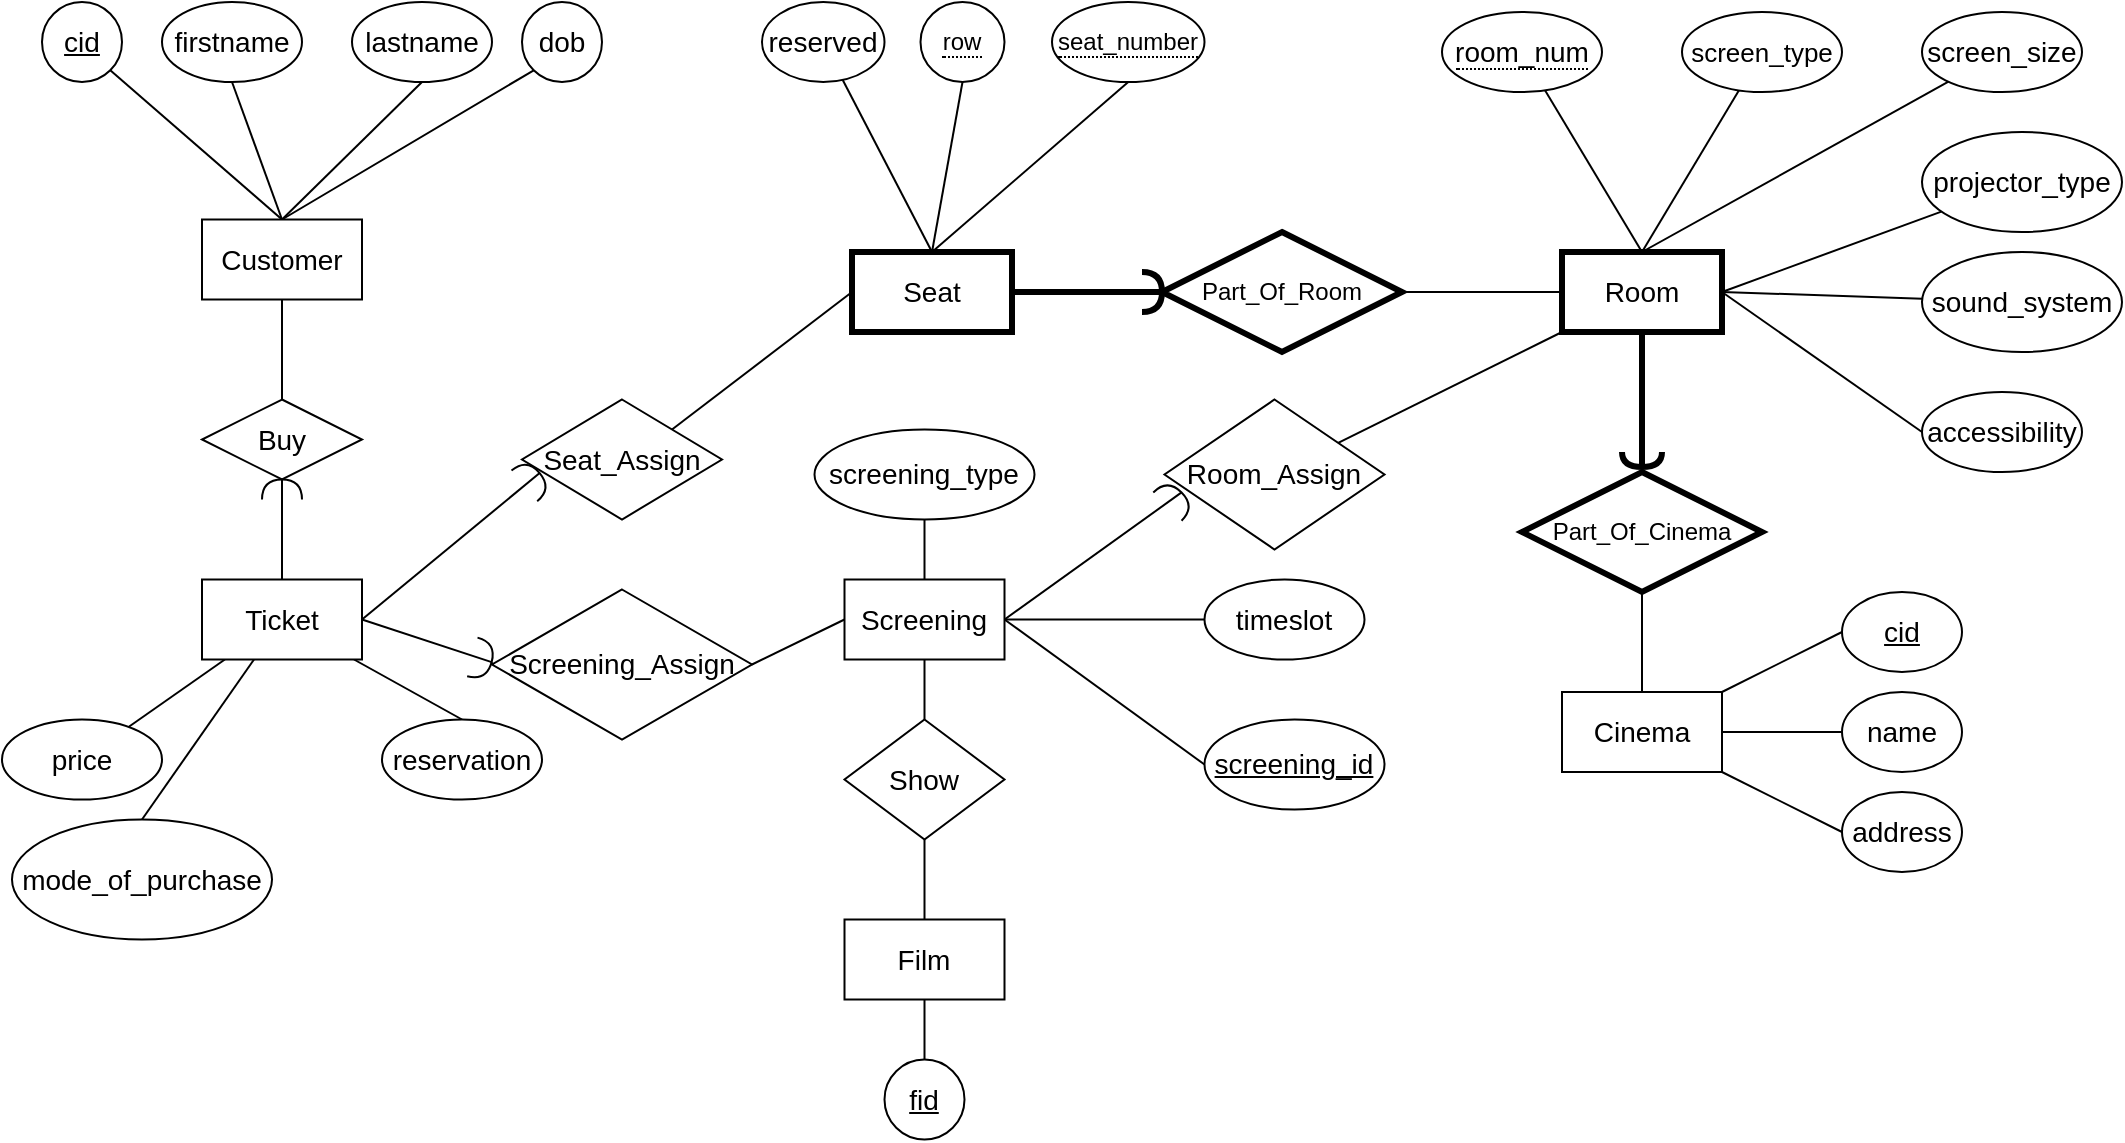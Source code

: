 <mxfile version="15.3.5" type="browser"><diagram id="ZBz6ZmZ6HQdOpH2JSQIE" name="Page-1"><mxGraphModel dx="868" dy="482" grid="1" gridSize="10" guides="1" tooltips="1" connect="1" arrows="1" fold="1" page="1" pageScale="1" pageWidth="1169" pageHeight="1654" math="0" shadow="0"><root><mxCell id="0"/><mxCell id="1" parent="0"/><mxCell id="MfJGpp-CtJIHkQ-yrzJT-9" value="&lt;font style=&quot;font-size: 14px;&quot;&gt;Cinema&lt;/font&gt;" style="whiteSpace=wrap;html=1;align=center;strokeWidth=1;fontSize=14;" parent="1" vertex="1"><mxGeometry x="840" y="745" width="80" height="40" as="geometry"/></mxCell><mxCell id="MfJGpp-CtJIHkQ-yrzJT-13" value="" style="endArrow=none;html=1;rounded=0;exitX=1;exitY=0.5;exitDx=0;exitDy=0;entryX=0;entryY=0.5;entryDx=0;entryDy=0;" parent="1" source="MfJGpp-CtJIHkQ-yrzJT-9" target="MfJGpp-CtJIHkQ-yrzJT-15" edge="1"><mxGeometry relative="1" as="geometry"><mxPoint x="610" y="735" as="sourcePoint"/><mxPoint x="1010" y="785" as="targetPoint"/></mxGeometry></mxCell><mxCell id="MfJGpp-CtJIHkQ-yrzJT-15" value="&lt;font style=&quot;font-size: 14px&quot;&gt;name&lt;/font&gt;" style="ellipse;whiteSpace=wrap;html=1;align=center;strokeWidth=1;" parent="1" vertex="1"><mxGeometry x="980" y="745" width="60" height="40" as="geometry"/></mxCell><mxCell id="MfJGpp-CtJIHkQ-yrzJT-16" value="&lt;font style=&quot;font-size: 14px&quot;&gt;address&lt;/font&gt;" style="ellipse;whiteSpace=wrap;html=1;align=center;strokeWidth=1;" parent="1" vertex="1"><mxGeometry x="980" y="795" width="60" height="40" as="geometry"/></mxCell><mxCell id="MfJGpp-CtJIHkQ-yrzJT-17" value="" style="endArrow=none;html=1;rounded=0;exitX=1;exitY=1;exitDx=0;exitDy=0;entryX=0;entryY=0.5;entryDx=0;entryDy=0;" parent="1" source="MfJGpp-CtJIHkQ-yrzJT-9" target="MfJGpp-CtJIHkQ-yrzJT-16" edge="1"><mxGeometry relative="1" as="geometry"><mxPoint x="930" y="795" as="sourcePoint"/><mxPoint x="1030" y="795" as="targetPoint"/></mxGeometry></mxCell><mxCell id="MfJGpp-CtJIHkQ-yrzJT-18" value="" style="endArrow=none;html=1;rounded=0;exitX=0.5;exitY=0;exitDx=0;exitDy=0;" parent="1" source="MfJGpp-CtJIHkQ-yrzJT-9" target="MfJGpp-CtJIHkQ-yrzJT-19" edge="1"><mxGeometry relative="1" as="geometry"><mxPoint x="930" y="795" as="sourcePoint"/><mxPoint x="880" y="685" as="targetPoint"/></mxGeometry></mxCell><mxCell id="MfJGpp-CtJIHkQ-yrzJT-19" value="Part_Of_Cinema" style="shape=rhombus;perimeter=rhombusPerimeter;whiteSpace=wrap;html=1;align=center;strokeWidth=3;" parent="1" vertex="1"><mxGeometry x="820" y="635" width="120" height="60" as="geometry"/></mxCell><mxCell id="MfJGpp-CtJIHkQ-yrzJT-20" value="Room" style="whiteSpace=wrap;html=1;align=center;strokeWidth=3;fontSize=14;" parent="1" vertex="1"><mxGeometry x="840" y="525" width="80" height="40" as="geometry"/></mxCell><mxCell id="MfJGpp-CtJIHkQ-yrzJT-32" style="edgeStyle=none;rounded=0;orthogonalLoop=1;jettySize=auto;html=1;endArrow=none;" parent="1" source="MfJGpp-CtJIHkQ-yrzJT-29" target="MfJGpp-CtJIHkQ-yrzJT-19" edge="1"><mxGeometry relative="1" as="geometry"/></mxCell><mxCell id="MfJGpp-CtJIHkQ-yrzJT-29" value="" style="shape=requiredInterface;html=1;verticalLabelPosition=bottom;strokeWidth=3;rotation=90;" parent="1" vertex="1"><mxGeometry x="876.25" y="618.75" width="7.5" height="20" as="geometry"/></mxCell><mxCell id="MfJGpp-CtJIHkQ-yrzJT-30" style="edgeStyle=none;rounded=0;orthogonalLoop=1;jettySize=auto;html=1;exitX=1;exitY=0.5;exitDx=0;exitDy=0;exitPerimeter=0;endArrow=none;entryX=0.5;entryY=1;entryDx=0;entryDy=0;strokeWidth=3;" parent="1" source="MfJGpp-CtJIHkQ-yrzJT-29" target="MfJGpp-CtJIHkQ-yrzJT-20" edge="1"><mxGeometry x="360" y="675" as="geometry"><mxPoint x="400" y="685" as="targetPoint"/></mxGeometry></mxCell><mxCell id="MfJGpp-CtJIHkQ-yrzJT-38" style="edgeStyle=none;rounded=0;orthogonalLoop=1;jettySize=auto;html=1;entryX=0.5;entryY=0;entryDx=0;entryDy=0;endArrow=none;strokeWidth=1;" parent="1" source="MfJGpp-CtJIHkQ-yrzJT-37" target="MfJGpp-CtJIHkQ-yrzJT-20" edge="1"><mxGeometry relative="1" as="geometry"/></mxCell><mxCell id="MfJGpp-CtJIHkQ-yrzJT-37" value="&lt;span style=&quot;border-bottom: 1px dotted ; font-size: 14px&quot;&gt;room_num&lt;/span&gt;" style="ellipse;whiteSpace=wrap;html=1;align=center;strokeWidth=1;fontStyle=0" parent="1" vertex="1"><mxGeometry x="780" y="405" width="80" height="40" as="geometry"/></mxCell><mxCell id="MfJGpp-CtJIHkQ-yrzJT-40" style="edgeStyle=none;rounded=0;orthogonalLoop=1;jettySize=auto;html=1;entryX=0.5;entryY=0;entryDx=0;entryDy=0;endArrow=none;strokeWidth=1;" parent="1" source="MfJGpp-CtJIHkQ-yrzJT-39" target="MfJGpp-CtJIHkQ-yrzJT-20" edge="1"><mxGeometry relative="1" as="geometry"/></mxCell><mxCell id="MfJGpp-CtJIHkQ-yrzJT-39" value="screen_type" style="ellipse;whiteSpace=wrap;html=1;align=center;strokeWidth=1;fontSize=13;" parent="1" vertex="1"><mxGeometry x="900" y="405" width="80" height="40" as="geometry"/></mxCell><mxCell id="MfJGpp-CtJIHkQ-yrzJT-44" style="edgeStyle=none;rounded=0;orthogonalLoop=1;jettySize=auto;html=1;entryX=1;entryY=0.5;entryDx=0;entryDy=0;fontSize=14;endArrow=none;strokeWidth=1;" parent="1" source="MfJGpp-CtJIHkQ-yrzJT-41" target="MfJGpp-CtJIHkQ-yrzJT-20" edge="1"><mxGeometry relative="1" as="geometry"/></mxCell><mxCell id="MfJGpp-CtJIHkQ-yrzJT-41" value="projector_type" style="ellipse;whiteSpace=wrap;html=1;align=center;fontSize=14;strokeWidth=1;" parent="1" vertex="1"><mxGeometry x="1020" y="465" width="100" height="50" as="geometry"/></mxCell><mxCell id="MfJGpp-CtJIHkQ-yrzJT-43" style="edgeStyle=none;rounded=0;orthogonalLoop=1;jettySize=auto;html=1;fontSize=13;endArrow=none;strokeWidth=1;entryX=0.5;entryY=0;entryDx=0;entryDy=0;" parent="1" source="MfJGpp-CtJIHkQ-yrzJT-42" target="MfJGpp-CtJIHkQ-yrzJT-20" edge="1"><mxGeometry relative="1" as="geometry"><mxPoint x="920" y="545" as="targetPoint"/></mxGeometry></mxCell><mxCell id="MfJGpp-CtJIHkQ-yrzJT-42" value="screen_size" style="ellipse;whiteSpace=wrap;html=1;align=center;strokeWidth=1;fontSize=14;" parent="1" vertex="1"><mxGeometry x="1020" y="405" width="80" height="40" as="geometry"/></mxCell><mxCell id="MfJGpp-CtJIHkQ-yrzJT-47" style="edgeStyle=none;rounded=0;orthogonalLoop=1;jettySize=auto;html=1;entryX=1;entryY=0.5;entryDx=0;entryDy=0;fontSize=14;endArrow=none;strokeWidth=1;" parent="1" source="MfJGpp-CtJIHkQ-yrzJT-45" target="MfJGpp-CtJIHkQ-yrzJT-20" edge="1"><mxGeometry relative="1" as="geometry"/></mxCell><mxCell id="MfJGpp-CtJIHkQ-yrzJT-45" value="sound_system" style="ellipse;whiteSpace=wrap;html=1;align=center;fontSize=14;strokeWidth=1;" parent="1" vertex="1"><mxGeometry x="1020" y="525" width="100" height="50" as="geometry"/></mxCell><mxCell id="MfJGpp-CtJIHkQ-yrzJT-49" style="edgeStyle=none;rounded=0;orthogonalLoop=1;jettySize=auto;html=1;entryX=1;entryY=0.5;entryDx=0;entryDy=0;fontSize=14;endArrow=none;strokeWidth=1;exitX=0;exitY=0.5;exitDx=0;exitDy=0;" parent="1" source="MfJGpp-CtJIHkQ-yrzJT-48" target="MfJGpp-CtJIHkQ-yrzJT-20" edge="1"><mxGeometry relative="1" as="geometry"/></mxCell><mxCell id="MfJGpp-CtJIHkQ-yrzJT-48" value="accessibility" style="ellipse;whiteSpace=wrap;html=1;align=center;fontSize=14;strokeWidth=1;" parent="1" vertex="1"><mxGeometry x="1020" y="595" width="80" height="40" as="geometry"/></mxCell><mxCell id="MfJGpp-CtJIHkQ-yrzJT-51" style="edgeStyle=none;rounded=0;orthogonalLoop=1;jettySize=auto;html=1;entryX=0;entryY=0.5;entryDx=0;entryDy=0;fontSize=14;endArrow=none;strokeWidth=1;" parent="1" source="MfJGpp-CtJIHkQ-yrzJT-50" target="MfJGpp-CtJIHkQ-yrzJT-20" edge="1"><mxGeometry relative="1" as="geometry"/></mxCell><mxCell id="MfJGpp-CtJIHkQ-yrzJT-50" value="Part_Of_Room" style="shape=rhombus;perimeter=rhombusPerimeter;whiteSpace=wrap;html=1;align=center;strokeWidth=3;" parent="1" vertex="1"><mxGeometry x="640" y="515" width="120" height="60" as="geometry"/></mxCell><mxCell id="MfJGpp-CtJIHkQ-yrzJT-79" style="edgeStyle=none;rounded=0;orthogonalLoop=1;jettySize=auto;html=1;entryX=1;entryY=0;entryDx=0;entryDy=0;fontSize=14;endArrow=none;strokeWidth=1;exitX=0;exitY=0.5;exitDx=0;exitDy=0;" parent="1" source="MfJGpp-CtJIHkQ-yrzJT-52" target="MfJGpp-CtJIHkQ-yrzJT-78" edge="1"><mxGeometry relative="1" as="geometry"/></mxCell><mxCell id="oUzoHZB1dg7fqi0qXXgi-11" style="edgeStyle=none;curved=1;rounded=0;orthogonalLoop=1;jettySize=auto;html=1;entryX=0.5;entryY=1;entryDx=0;entryDy=0;endArrow=none;endFill=0;startSize=14;endSize=14;sourcePerimeterSpacing=8;targetPerimeterSpacing=8;exitX=0.5;exitY=0;exitDx=0;exitDy=0;" edge="1" parent="1" source="MfJGpp-CtJIHkQ-yrzJT-52" target="oUzoHZB1dg7fqi0qXXgi-10"><mxGeometry relative="1" as="geometry"/></mxCell><mxCell id="MfJGpp-CtJIHkQ-yrzJT-52" value="Seat" style="whiteSpace=wrap;html=1;align=center;strokeWidth=3;fontSize=14;" parent="1" vertex="1"><mxGeometry x="485" y="525" width="80" height="40" as="geometry"/></mxCell><mxCell id="MfJGpp-CtJIHkQ-yrzJT-53" style="edgeStyle=none;rounded=0;orthogonalLoop=1;jettySize=auto;html=1;exitX=0;exitY=0.5;exitDx=0;exitDy=0;endArrow=none;entryX=1;entryY=0.5;entryDx=0;entryDy=0;strokeWidth=3;" parent="1" source="MfJGpp-CtJIHkQ-yrzJT-50" target="MfJGpp-CtJIHkQ-yrzJT-52" edge="1"><mxGeometry x="370" y="685" as="geometry"><mxPoint x="890" y="642.5" as="sourcePoint"/><mxPoint x="890" y="575" as="targetPoint"/></mxGeometry></mxCell><mxCell id="MfJGpp-CtJIHkQ-yrzJT-54" value="" style="shape=requiredInterface;html=1;verticalLabelPosition=bottom;strokeWidth=3;rotation=0;" parent="1" vertex="1"><mxGeometry x="630" y="535" width="10" height="20" as="geometry"/></mxCell><mxCell id="MfJGpp-CtJIHkQ-yrzJT-56" value="" style="edgeStyle=none;rounded=0;orthogonalLoop=1;jettySize=auto;html=1;fontSize=14;endArrow=none;strokeWidth=1;entryX=0.5;entryY=0;entryDx=0;entryDy=0;exitX=0.5;exitY=1;exitDx=0;exitDy=0;" parent="1" source="oUzoHZB1dg7fqi0qXXgi-12" target="MfJGpp-CtJIHkQ-yrzJT-52" edge="1"><mxGeometry relative="1" as="geometry"><mxPoint x="541" y="450" as="sourcePoint"/><mxPoint x="585" y="510" as="targetPoint"/></mxGeometry></mxCell><mxCell id="MfJGpp-CtJIHkQ-yrzJT-58" style="edgeStyle=none;rounded=0;orthogonalLoop=1;jettySize=auto;html=1;entryX=0.5;entryY=0;entryDx=0;entryDy=0;fontSize=14;endArrow=none;strokeWidth=1;" parent="1" source="MfJGpp-CtJIHkQ-yrzJT-57" target="MfJGpp-CtJIHkQ-yrzJT-52" edge="1"><mxGeometry relative="1" as="geometry"/></mxCell><mxCell id="MfJGpp-CtJIHkQ-yrzJT-57" value="reserved" style="ellipse;whiteSpace=wrap;html=1;align=center;fontSize=14;strokeWidth=1;" parent="1" vertex="1"><mxGeometry x="440" y="400" width="61.25" height="40" as="geometry"/></mxCell><mxCell id="MfJGpp-CtJIHkQ-yrzJT-68" style="edgeStyle=none;rounded=0;orthogonalLoop=1;jettySize=auto;html=1;entryX=0;entryY=0.5;entryDx=0;entryDy=0;fontSize=14;endArrow=none;strokeWidth=1;" parent="1" source="MfJGpp-CtJIHkQ-yrzJT-59" target="MfJGpp-CtJIHkQ-yrzJT-67" edge="1"><mxGeometry relative="1" as="geometry"/></mxCell><mxCell id="oUzoHZB1dg7fqi0qXXgi-7" style="edgeStyle=none;curved=1;rounded=0;orthogonalLoop=1;jettySize=auto;html=1;entryX=1;entryY=0.5;entryDx=0;entryDy=0;endArrow=none;startSize=14;endSize=14;sourcePerimeterSpacing=8;targetPerimeterSpacing=8;endFill=0;exitX=0;exitY=0.5;exitDx=0;exitDy=0;" edge="1" parent="1" source="MfJGpp-CtJIHkQ-yrzJT-59" target="oUzoHZB1dg7fqi0qXXgi-3"><mxGeometry relative="1" as="geometry"/></mxCell><mxCell id="oUzoHZB1dg7fqi0qXXgi-25" style="edgeStyle=none;curved=1;rounded=0;orthogonalLoop=1;jettySize=auto;html=1;entryX=0;entryY=0.5;entryDx=0;entryDy=0;endArrow=none;endFill=0;startSize=14;endSize=14;sourcePerimeterSpacing=8;targetPerimeterSpacing=8;exitX=1;exitY=0.5;exitDx=0;exitDy=0;" edge="1" parent="1" source="MfJGpp-CtJIHkQ-yrzJT-59" target="oUzoHZB1dg7fqi0qXXgi-26"><mxGeometry relative="1" as="geometry"><mxPoint x="661.88" y="778.75" as="targetPoint"/></mxGeometry></mxCell><mxCell id="MfJGpp-CtJIHkQ-yrzJT-59" value="Screening" style="whiteSpace=wrap;html=1;align=center;fontSize=14;strokeWidth=1;" parent="1" vertex="1"><mxGeometry x="481.25" y="688.75" width="80" height="40" as="geometry"/></mxCell><mxCell id="MfJGpp-CtJIHkQ-yrzJT-61" style="edgeStyle=none;rounded=0;orthogonalLoop=1;jettySize=auto;html=1;entryX=0;entryY=1;entryDx=0;entryDy=0;fontSize=14;endArrow=none;strokeWidth=1;" parent="1" source="MfJGpp-CtJIHkQ-yrzJT-60" target="MfJGpp-CtJIHkQ-yrzJT-20" edge="1"><mxGeometry relative="1" as="geometry"/></mxCell><mxCell id="MfJGpp-CtJIHkQ-yrzJT-60" value="Room_Assign" style="shape=rhombus;perimeter=rhombusPerimeter;whiteSpace=wrap;html=1;align=center;strokeWidth=1;fontSize=14;" parent="1" vertex="1"><mxGeometry x="641.25" y="598.75" width="110" height="75" as="geometry"/></mxCell><mxCell id="MfJGpp-CtJIHkQ-yrzJT-66" style="edgeStyle=none;rounded=0;orthogonalLoop=1;jettySize=auto;html=1;entryX=0.5;entryY=0;entryDx=0;entryDy=0;fontSize=14;endArrow=none;strokeWidth=1;" parent="1" source="MfJGpp-CtJIHkQ-yrzJT-65" target="MfJGpp-CtJIHkQ-yrzJT-59" edge="1"><mxGeometry relative="1" as="geometry"/></mxCell><mxCell id="MfJGpp-CtJIHkQ-yrzJT-65" value="screening_type" style="ellipse;whiteSpace=wrap;html=1;align=center;fontSize=14;strokeWidth=1;" parent="1" vertex="1"><mxGeometry x="466.25" y="613.75" width="110" height="45" as="geometry"/></mxCell><mxCell id="MfJGpp-CtJIHkQ-yrzJT-67" value="timeslot" style="ellipse;whiteSpace=wrap;html=1;align=center;fontSize=14;strokeWidth=1;" parent="1" vertex="1"><mxGeometry x="661.25" y="688.75" width="80" height="40" as="geometry"/></mxCell><mxCell id="MfJGpp-CtJIHkQ-yrzJT-70" style="edgeStyle=none;rounded=0;orthogonalLoop=1;jettySize=auto;html=1;entryX=0.5;entryY=1;entryDx=0;entryDy=0;fontSize=14;endArrow=none;strokeWidth=1;" parent="1" source="MfJGpp-CtJIHkQ-yrzJT-69" target="MfJGpp-CtJIHkQ-yrzJT-59" edge="1"><mxGeometry relative="1" as="geometry"/></mxCell><mxCell id="MfJGpp-CtJIHkQ-yrzJT-69" value="Show" style="shape=rhombus;perimeter=rhombusPerimeter;whiteSpace=wrap;html=1;align=center;fontSize=14;strokeWidth=1;" parent="1" vertex="1"><mxGeometry x="481.25" y="758.75" width="80" height="60" as="geometry"/></mxCell><mxCell id="MfJGpp-CtJIHkQ-yrzJT-72" style="edgeStyle=none;rounded=0;orthogonalLoop=1;jettySize=auto;html=1;entryX=0.5;entryY=1;entryDx=0;entryDy=0;fontSize=14;endArrow=none;strokeWidth=1;" parent="1" source="MfJGpp-CtJIHkQ-yrzJT-71" target="MfJGpp-CtJIHkQ-yrzJT-69" edge="1"><mxGeometry relative="1" as="geometry"/></mxCell><mxCell id="MfJGpp-CtJIHkQ-yrzJT-77" style="edgeStyle=none;rounded=0;orthogonalLoop=1;jettySize=auto;html=1;entryX=0.5;entryY=0;entryDx=0;entryDy=0;fontSize=14;endArrow=none;strokeWidth=1;" parent="1" source="MfJGpp-CtJIHkQ-yrzJT-71" target="MfJGpp-CtJIHkQ-yrzJT-76" edge="1"><mxGeometry relative="1" as="geometry"><mxPoint x="641.25" y="1028.75" as="targetPoint"/></mxGeometry></mxCell><mxCell id="MfJGpp-CtJIHkQ-yrzJT-71" value="Film" style="whiteSpace=wrap;html=1;align=center;fontSize=14;strokeWidth=1;" parent="1" vertex="1"><mxGeometry x="481.25" y="858.75" width="80" height="40" as="geometry"/></mxCell><mxCell id="MfJGpp-CtJIHkQ-yrzJT-76" value="fid" style="ellipse;whiteSpace=wrap;html=1;align=center;fontStyle=4;fontSize=14;strokeWidth=1;" parent="1" vertex="1"><mxGeometry x="501.25" y="928.75" width="40" height="40" as="geometry"/></mxCell><mxCell id="MfJGpp-CtJIHkQ-yrzJT-78" value="Seat_Assign" style="shape=rhombus;perimeter=rhombusPerimeter;whiteSpace=wrap;html=1;align=center;fontSize=14;strokeWidth=1;" parent="1" vertex="1"><mxGeometry x="320" y="598.75" width="100" height="60" as="geometry"/></mxCell><mxCell id="MfJGpp-CtJIHkQ-yrzJT-86" style="edgeStyle=none;rounded=0;orthogonalLoop=1;jettySize=auto;html=1;entryX=0.5;entryY=0;entryDx=0;entryDy=0;fontSize=14;endArrow=none;strokeWidth=1;" parent="1" source="MfJGpp-CtJIHkQ-yrzJT-80" target="MfJGpp-CtJIHkQ-yrzJT-85" edge="1"><mxGeometry relative="1" as="geometry"/></mxCell><mxCell id="MfJGpp-CtJIHkQ-yrzJT-88" style="edgeStyle=none;rounded=0;orthogonalLoop=1;jettySize=auto;html=1;fontSize=14;endArrow=none;strokeWidth=1;" parent="1" source="MfJGpp-CtJIHkQ-yrzJT-80" target="MfJGpp-CtJIHkQ-yrzJT-87" edge="1"><mxGeometry relative="1" as="geometry"/></mxCell><mxCell id="MfJGpp-CtJIHkQ-yrzJT-90" style="edgeStyle=none;rounded=0;orthogonalLoop=1;jettySize=auto;html=1;entryX=0.5;entryY=0;entryDx=0;entryDy=0;fontSize=14;endArrow=none;strokeWidth=1;" parent="1" source="MfJGpp-CtJIHkQ-yrzJT-80" target="MfJGpp-CtJIHkQ-yrzJT-89" edge="1"><mxGeometry relative="1" as="geometry"/></mxCell><mxCell id="oUzoHZB1dg7fqi0qXXgi-14" style="edgeStyle=none;curved=1;rounded=0;orthogonalLoop=1;jettySize=auto;html=1;entryX=1;entryY=0.5;entryDx=0;entryDy=0;entryPerimeter=0;endArrow=none;endFill=0;startSize=14;endSize=14;sourcePerimeterSpacing=8;targetPerimeterSpacing=8;exitX=0.5;exitY=0;exitDx=0;exitDy=0;" edge="1" parent="1" source="MfJGpp-CtJIHkQ-yrzJT-80" target="oUzoHZB1dg7fqi0qXXgi-13"><mxGeometry relative="1" as="geometry"/></mxCell><mxCell id="MfJGpp-CtJIHkQ-yrzJT-80" value="Ticket" style="whiteSpace=wrap;html=1;align=center;fontSize=14;strokeWidth=1;" parent="1" vertex="1"><mxGeometry x="160" y="688.75" width="80" height="40" as="geometry"/></mxCell><mxCell id="MfJGpp-CtJIHkQ-yrzJT-85" value="mode_of_purchase" style="ellipse;whiteSpace=wrap;html=1;align=center;fontSize=14;strokeWidth=1;" parent="1" vertex="1"><mxGeometry x="65" y="808.75" width="130" height="60" as="geometry"/></mxCell><mxCell id="MfJGpp-CtJIHkQ-yrzJT-87" value="price" style="ellipse;whiteSpace=wrap;html=1;align=center;fontSize=14;strokeWidth=1;" parent="1" vertex="1"><mxGeometry x="60" y="758.75" width="80" height="40" as="geometry"/></mxCell><mxCell id="MfJGpp-CtJIHkQ-yrzJT-89" value="reservation" style="ellipse;whiteSpace=wrap;html=1;align=center;fontSize=14;strokeWidth=1;" parent="1" vertex="1"><mxGeometry x="250" y="758.75" width="80" height="40" as="geometry"/></mxCell><mxCell id="MfJGpp-CtJIHkQ-yrzJT-94" style="edgeStyle=none;rounded=0;orthogonalLoop=1;jettySize=auto;html=1;entryX=0.5;entryY=1;entryDx=0;entryDy=0;fontSize=14;endArrow=none;strokeWidth=1;" parent="1" source="MfJGpp-CtJIHkQ-yrzJT-92" target="MfJGpp-CtJIHkQ-yrzJT-93" edge="1"><mxGeometry relative="1" as="geometry"/></mxCell><mxCell id="MfJGpp-CtJIHkQ-yrzJT-92" value="Buy" style="shape=rhombus;perimeter=rhombusPerimeter;whiteSpace=wrap;html=1;align=center;fontSize=14;strokeWidth=1;" parent="1" vertex="1"><mxGeometry x="160" y="598.75" width="80" height="40" as="geometry"/></mxCell><mxCell id="oUzoHZB1dg7fqi0qXXgi-16" style="edgeStyle=none;curved=1;rounded=0;orthogonalLoop=1;jettySize=auto;html=1;entryX=1;entryY=1;entryDx=0;entryDy=0;endArrow=none;endFill=0;startSize=14;endSize=14;sourcePerimeterSpacing=8;targetPerimeterSpacing=8;exitX=0.5;exitY=0;exitDx=0;exitDy=0;" edge="1" parent="1" source="MfJGpp-CtJIHkQ-yrzJT-93" target="oUzoHZB1dg7fqi0qXXgi-15"><mxGeometry relative="1" as="geometry"/></mxCell><mxCell id="oUzoHZB1dg7fqi0qXXgi-21" style="edgeStyle=none;curved=1;rounded=0;orthogonalLoop=1;jettySize=auto;html=1;entryX=0.5;entryY=1;entryDx=0;entryDy=0;endArrow=none;endFill=0;startSize=14;endSize=14;sourcePerimeterSpacing=8;targetPerimeterSpacing=8;exitX=0.5;exitY=0;exitDx=0;exitDy=0;" edge="1" parent="1" source="MfJGpp-CtJIHkQ-yrzJT-93" target="oUzoHZB1dg7fqi0qXXgi-17"><mxGeometry relative="1" as="geometry"/></mxCell><mxCell id="oUzoHZB1dg7fqi0qXXgi-22" style="edgeStyle=none;curved=1;rounded=0;orthogonalLoop=1;jettySize=auto;html=1;entryX=0.5;entryY=1;entryDx=0;entryDy=0;endArrow=none;endFill=0;startSize=14;endSize=14;sourcePerimeterSpacing=8;targetPerimeterSpacing=8;exitX=0.5;exitY=0;exitDx=0;exitDy=0;" edge="1" parent="1" source="MfJGpp-CtJIHkQ-yrzJT-93" target="oUzoHZB1dg7fqi0qXXgi-19"><mxGeometry relative="1" as="geometry"/></mxCell><mxCell id="oUzoHZB1dg7fqi0qXXgi-23" style="edgeStyle=none;curved=1;rounded=0;orthogonalLoop=1;jettySize=auto;html=1;entryX=0;entryY=1;entryDx=0;entryDy=0;endArrow=none;endFill=0;startSize=14;endSize=14;sourcePerimeterSpacing=8;targetPerimeterSpacing=8;exitX=0.5;exitY=0;exitDx=0;exitDy=0;" edge="1" parent="1" source="MfJGpp-CtJIHkQ-yrzJT-93" target="oUzoHZB1dg7fqi0qXXgi-20"><mxGeometry relative="1" as="geometry"/></mxCell><mxCell id="MfJGpp-CtJIHkQ-yrzJT-93" value="Customer" style="whiteSpace=wrap;html=1;align=center;fontSize=14;strokeWidth=1;" parent="1" vertex="1"><mxGeometry x="160" y="508.75" width="80" height="40" as="geometry"/></mxCell><mxCell id="MfJGpp-CtJIHkQ-yrzJT-97" value="" style="shape=requiredInterface;html=1;verticalLabelPosition=bottom;fontSize=14;strokeWidth=1;rotation=-40;" parent="1" vertex="1"><mxGeometry x="320" y="628.75" width="10" height="20" as="geometry"/></mxCell><mxCell id="MfJGpp-CtJIHkQ-yrzJT-98" value="" style="endArrow=none;html=1;rounded=0;fontSize=14;strokeWidth=1;exitX=1;exitY=0.5;exitDx=0;exitDy=0;entryX=1;entryY=0.5;entryDx=0;entryDy=0;entryPerimeter=0;" parent="1" source="MfJGpp-CtJIHkQ-yrzJT-80" target="MfJGpp-CtJIHkQ-yrzJT-97" edge="1"><mxGeometry relative="1" as="geometry"><mxPoint x="240" y="708.75" as="sourcePoint"/><mxPoint x="340" y="648.75" as="targetPoint"/></mxGeometry></mxCell><mxCell id="4X8LlXGPQ-LXPMOrauJV-16" value="" style="endArrow=none;html=1;rounded=0;exitX=1;exitY=0;exitDx=0;exitDy=0;entryX=0;entryY=0.5;entryDx=0;entryDy=0;" parent="1" source="MfJGpp-CtJIHkQ-yrzJT-9" target="4X8LlXGPQ-LXPMOrauJV-17" edge="1"><mxGeometry relative="1" as="geometry"><mxPoint x="930" y="795" as="sourcePoint"/><mxPoint x="980" y="715" as="targetPoint"/></mxGeometry></mxCell><mxCell id="4X8LlXGPQ-LXPMOrauJV-17" value="cid" style="ellipse;whiteSpace=wrap;html=1;align=center;fontStyle=4;hachureGap=4;pointerEvents=0;strokeWidth=1;fontSize=14;" parent="1" vertex="1"><mxGeometry x="980" y="695" width="60" height="40" as="geometry"/></mxCell><mxCell id="4X8LlXGPQ-LXPMOrauJV-18" value="" style="edgeStyle=none;rounded=0;orthogonalLoop=1;jettySize=auto;html=1;exitX=1;exitY=0.5;exitDx=0;exitDy=0;entryX=0.081;entryY=0.619;entryDx=0;entryDy=0;fontSize=14;endArrow=none;strokeWidth=1;entryPerimeter=0;startArrow=none;" parent="1" source="MfJGpp-CtJIHkQ-yrzJT-99" target="MfJGpp-CtJIHkQ-yrzJT-60" edge="1"><mxGeometry relative="1" as="geometry"><mxPoint x="561.25" y="708.75" as="sourcePoint"/><mxPoint x="641.25" y="631.25" as="targetPoint"/></mxGeometry></mxCell><mxCell id="MfJGpp-CtJIHkQ-yrzJT-99" value="" style="shape=requiredInterface;html=1;verticalLabelPosition=bottom;fontSize=14;strokeWidth=1;rotation=-45;" parent="1" vertex="1"><mxGeometry x="641.25" y="638.75" width="10" height="20" as="geometry"/></mxCell><mxCell id="4X8LlXGPQ-LXPMOrauJV-21" value="" style="edgeStyle=none;rounded=0;orthogonalLoop=1;jettySize=auto;html=1;exitX=1;exitY=0.5;exitDx=0;exitDy=0;entryX=1;entryY=0.5;entryDx=0;entryDy=0;fontSize=14;endArrow=none;strokeWidth=1;entryPerimeter=0;" parent="1" source="MfJGpp-CtJIHkQ-yrzJT-59" target="MfJGpp-CtJIHkQ-yrzJT-99" edge="1"><mxGeometry relative="1" as="geometry"><mxPoint x="561.25" y="708.75" as="sourcePoint"/><mxPoint x="650.16" y="645.175" as="targetPoint"/></mxGeometry></mxCell><mxCell id="oUzoHZB1dg7fqi0qXXgi-3" value="Screening_Assign" style="shape=rhombus;perimeter=rhombusPerimeter;whiteSpace=wrap;html=1;align=center;fontSize=14;strokeWidth=1;" vertex="1" parent="1"><mxGeometry x="305" y="693.75" width="130" height="75" as="geometry"/></mxCell><mxCell id="oUzoHZB1dg7fqi0qXXgi-4" value="" style="endArrow=none;html=1;rounded=0;fontSize=14;strokeWidth=1;exitX=1;exitY=0.5;exitDx=0;exitDy=0;entryX=0;entryY=0.5;entryDx=0;entryDy=0;startArrow=none;" edge="1" parent="1" source="oUzoHZB1dg7fqi0qXXgi-5" target="oUzoHZB1dg7fqi0qXXgi-3"><mxGeometry relative="1" as="geometry"><mxPoint x="250" y="718.75" as="sourcePoint"/><mxPoint x="338.83" y="645.536" as="targetPoint"/></mxGeometry></mxCell><mxCell id="oUzoHZB1dg7fqi0qXXgi-5" value="" style="shape=requiredInterface;html=1;verticalLabelPosition=bottom;fontSize=14;strokeWidth=1;rotation=15;" vertex="1" parent="1"><mxGeometry x="295" y="718.75" width="10" height="20" as="geometry"/></mxCell><mxCell id="oUzoHZB1dg7fqi0qXXgi-6" value="" style="endArrow=none;html=1;rounded=0;fontSize=14;strokeWidth=1;exitX=1;exitY=0.5;exitDx=0;exitDy=0;entryX=1;entryY=0.5;entryDx=0;entryDy=0;entryPerimeter=0;" edge="1" parent="1" source="MfJGpp-CtJIHkQ-yrzJT-80" target="oUzoHZB1dg7fqi0qXXgi-5"><mxGeometry relative="1" as="geometry"><mxPoint x="240" y="708.75" as="sourcePoint"/><mxPoint x="305" y="731.25" as="targetPoint"/></mxGeometry></mxCell><mxCell id="oUzoHZB1dg7fqi0qXXgi-10" value="&lt;span style=&quot;border-bottom: 1px dotted&quot;&gt;seat_number&lt;/span&gt;" style="ellipse;whiteSpace=wrap;html=1;align=center;hachureGap=4;pointerEvents=0;" vertex="1" parent="1"><mxGeometry x="585" y="400" width="76.25" height="40" as="geometry"/></mxCell><mxCell id="oUzoHZB1dg7fqi0qXXgi-12" value="&lt;span style=&quot;border-bottom: 1px dotted&quot;&gt;row&lt;/span&gt;" style="ellipse;whiteSpace=wrap;html=1;align=center;hachureGap=4;pointerEvents=0;" vertex="1" parent="1"><mxGeometry x="519.25" y="400" width="42" height="40" as="geometry"/></mxCell><mxCell id="oUzoHZB1dg7fqi0qXXgi-13" value="" style="shape=requiredInterface;html=1;verticalLabelPosition=bottom;fontSize=14;strokeWidth=1;rotation=-90;" vertex="1" parent="1"><mxGeometry x="195" y="633.75" width="10" height="20" as="geometry"/></mxCell><mxCell id="oUzoHZB1dg7fqi0qXXgi-15" value="&lt;font style=&quot;font-size: 14px&quot;&gt;cid&lt;/font&gt;" style="ellipse;whiteSpace=wrap;html=1;align=center;fontStyle=4;hachureGap=4;pointerEvents=0;" vertex="1" parent="1"><mxGeometry x="80" y="400" width="40" height="40" as="geometry"/></mxCell><mxCell id="oUzoHZB1dg7fqi0qXXgi-17" value="&lt;font style=&quot;font-size: 14px&quot;&gt;firstname&lt;/font&gt;" style="ellipse;whiteSpace=wrap;html=1;align=center;hachureGap=4;pointerEvents=0;" vertex="1" parent="1"><mxGeometry x="140" y="400" width="70" height="40" as="geometry"/></mxCell><mxCell id="oUzoHZB1dg7fqi0qXXgi-19" value="&lt;font style=&quot;font-size: 14px&quot;&gt;lastname&lt;/font&gt;" style="ellipse;whiteSpace=wrap;html=1;align=center;hachureGap=4;pointerEvents=0;" vertex="1" parent="1"><mxGeometry x="235" y="400" width="70" height="40" as="geometry"/></mxCell><mxCell id="oUzoHZB1dg7fqi0qXXgi-20" value="&lt;font style=&quot;font-size: 14px&quot;&gt;dob&lt;/font&gt;" style="ellipse;whiteSpace=wrap;html=1;align=center;hachureGap=4;pointerEvents=0;" vertex="1" parent="1"><mxGeometry x="320" y="400" width="40" height="40" as="geometry"/></mxCell><mxCell id="oUzoHZB1dg7fqi0qXXgi-26" value="screening_id" style="ellipse;whiteSpace=wrap;html=1;align=center;fontStyle=4;hachureGap=4;pointerEvents=0;strokeWidth=1;fontSize=14;" vertex="1" parent="1"><mxGeometry x="661.25" y="758.75" width="90" height="45" as="geometry"/></mxCell></root></mxGraphModel></diagram></mxfile>